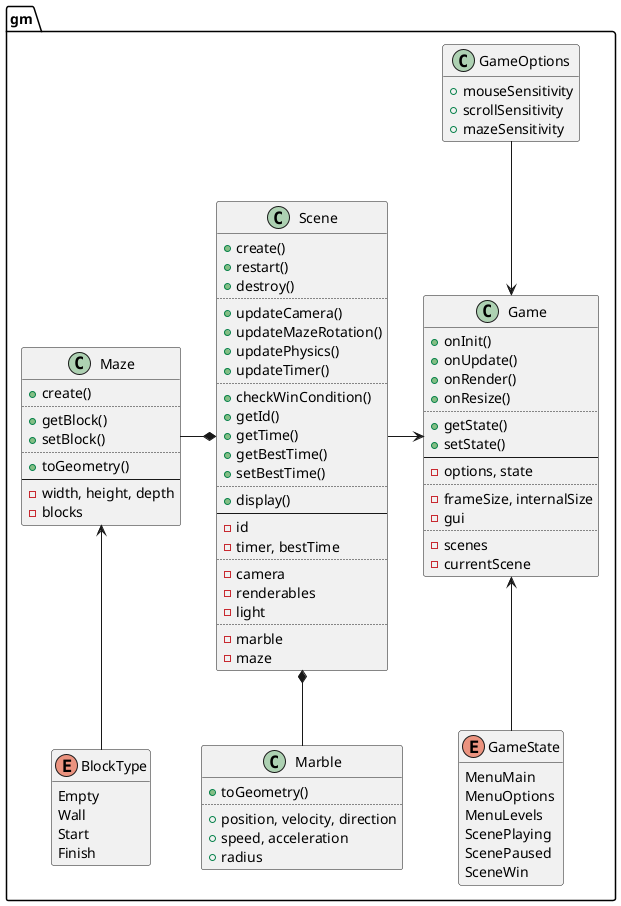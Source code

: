 @startuml
set separator ::

enum gm::GameState {
	MenuMain
	MenuOptions
	MenuLevels
	ScenePlaying
	ScenePaused
	SceneWin
}
hide GameState methods

class gm::GameOptions {
	+mouseSensitivity
	+scrollSensitivity
	+mazeSensitivity
}
hide GameOptions methods

class gm::Game {
	+onInit()
	+onUpdate()
	+onRender()
	+onResize()
	..
	+getState()
	+setState()
	--
	-options, state
	..
	-frameSize, internalSize
	-gui
	..
	-scenes
	-currentScene
}

class gm::Scene {
	+create()
	+restart()
	+destroy()
	..
	+updateCamera()
	+updateMazeRotation()
	+updatePhysics()
	+updateTimer()
	..
	+checkWinCondition()
	+getId()
	+getTime()
	+getBestTime()
	+setBestTime()
	..
	+display()
	--
	-id
	-timer, bestTime
	..
	-camera
	-renderables
	-light
	..
	-marble
	-maze
}

enum gm::BlockType {
	Empty
	Wall
	Start
	Finish
}
hide BlockType methods

class gm::Maze {
	+create()
	..
	+getBlock()
	+setBlock()
	..
	+toGeometry()
	--
	-width, height, depth
	-blocks
}

class gm::Marble {
	+toGeometry()
	..
	+position, velocity, direction
	+speed, acceleration
	+radius
}

Maze <-down- BlockType

Scene *-left- Maze
Scene *-down- Marble

Game <-up- GameOptions
Game <-down- GameState
Game <-left- Scene

@enduml

